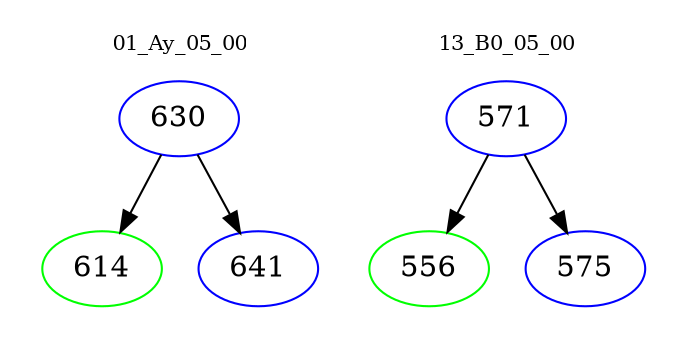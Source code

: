 digraph{
subgraph cluster_0 {
color = white
label = "01_Ay_05_00";
fontsize=10;
T0_630 [label="630", color="blue"]
T0_630 -> T0_614 [color="black"]
T0_614 [label="614", color="green"]
T0_630 -> T0_641 [color="black"]
T0_641 [label="641", color="blue"]
}
subgraph cluster_1 {
color = white
label = "13_B0_05_00";
fontsize=10;
T1_571 [label="571", color="blue"]
T1_571 -> T1_556 [color="black"]
T1_556 [label="556", color="green"]
T1_571 -> T1_575 [color="black"]
T1_575 [label="575", color="blue"]
}
}
